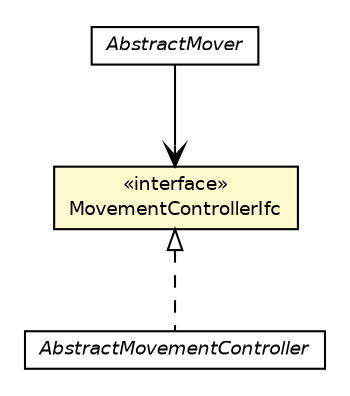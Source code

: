 #!/usr/local/bin/dot
#
# Class diagram 
# Generated by UMLGraph version 5.4 (http://www.umlgraph.org/)
#

digraph G {
	edge [fontname="Helvetica",fontsize=10,labelfontname="Helvetica",labelfontsize=10];
	node [fontname="Helvetica",fontsize=10,shape=plaintext];
	nodesep=0.25;
	ranksep=0.5;
	// jsl.modeling.elements.spatial.MovementControllerIfc
	c126739 [label=<<table title="jsl.modeling.elements.spatial.MovementControllerIfc" border="0" cellborder="1" cellspacing="0" cellpadding="2" port="p" bgcolor="lemonChiffon" href="./MovementControllerIfc.html">
		<tr><td><table border="0" cellspacing="0" cellpadding="1">
<tr><td align="center" balign="center"> &#171;interface&#187; </td></tr>
<tr><td align="center" balign="center"> MovementControllerIfc </td></tr>
		</table></td></tr>
		</table>>, URL="./MovementControllerIfc.html", fontname="Helvetica", fontcolor="black", fontsize=9.0];
	// jsl.modeling.elements.spatial.AbstractMover
	c126751 [label=<<table title="jsl.modeling.elements.spatial.AbstractMover" border="0" cellborder="1" cellspacing="0" cellpadding="2" port="p" href="./AbstractMover.html">
		<tr><td><table border="0" cellspacing="0" cellpadding="1">
<tr><td align="center" balign="center"><font face="Helvetica-Oblique"> AbstractMover </font></td></tr>
		</table></td></tr>
		</table>>, URL="./AbstractMover.html", fontname="Helvetica", fontcolor="black", fontsize=9.0];
	// jsl.modeling.elements.spatial.AbstractMovementController
	c126753 [label=<<table title="jsl.modeling.elements.spatial.AbstractMovementController" border="0" cellborder="1" cellspacing="0" cellpadding="2" port="p" href="./AbstractMovementController.html">
		<tr><td><table border="0" cellspacing="0" cellpadding="1">
<tr><td align="center" balign="center"><font face="Helvetica-Oblique"> AbstractMovementController </font></td></tr>
		</table></td></tr>
		</table>>, URL="./AbstractMovementController.html", fontname="Helvetica", fontcolor="black", fontsize=9.0];
	//jsl.modeling.elements.spatial.AbstractMovementController implements jsl.modeling.elements.spatial.MovementControllerIfc
	c126739:p -> c126753:p [dir=back,arrowtail=empty,style=dashed];
	// jsl.modeling.elements.spatial.AbstractMover NAVASSOC jsl.modeling.elements.spatial.MovementControllerIfc
	c126751:p -> c126739:p [taillabel="", label="", headlabel="", fontname="Helvetica", fontcolor="black", fontsize=10.0, color="black", arrowhead=open];
}

